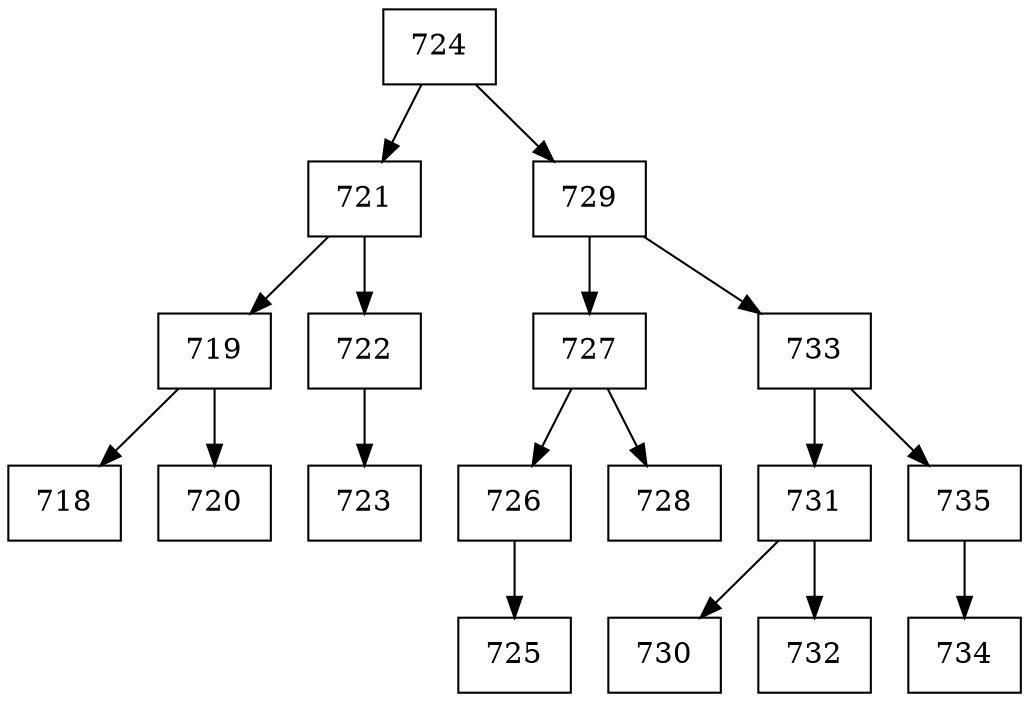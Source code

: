 digraph grafico{
rankdir=UD 
node[shape=box] 
concentrate=true 
nodo724[ shape=record, label ="724"];
nodo721[ shape=record, label ="721"];
nodo719[ shape=record, label ="719"];
nodo718[ shape=record, label ="718"];
nodo719->nodo718
nodo720[ shape=record, label ="720"];
nodo719->nodo720
nodo721->nodo719
nodo722[ shape=record, label ="722"];
nodo723[ shape=record, label ="723"];
nodo722->nodo723
nodo721->nodo722
nodo724->nodo721
nodo729[ shape=record, label ="729"];
nodo727[ shape=record, label ="727"];
nodo726[ shape=record, label ="726"];
nodo725[ shape=record, label ="725"];
nodo726->nodo725
nodo727->nodo726
nodo728[ shape=record, label ="728"];
nodo727->nodo728
nodo729->nodo727
nodo733[ shape=record, label ="733"];
nodo731[ shape=record, label ="731"];
nodo730[ shape=record, label ="730"];
nodo731->nodo730
nodo732[ shape=record, label ="732"];
nodo731->nodo732
nodo733->nodo731
nodo735[ shape=record, label ="735"];
nodo734[ shape=record, label ="734"];
nodo735->nodo734
nodo733->nodo735
nodo729->nodo733
nodo724->nodo729
}